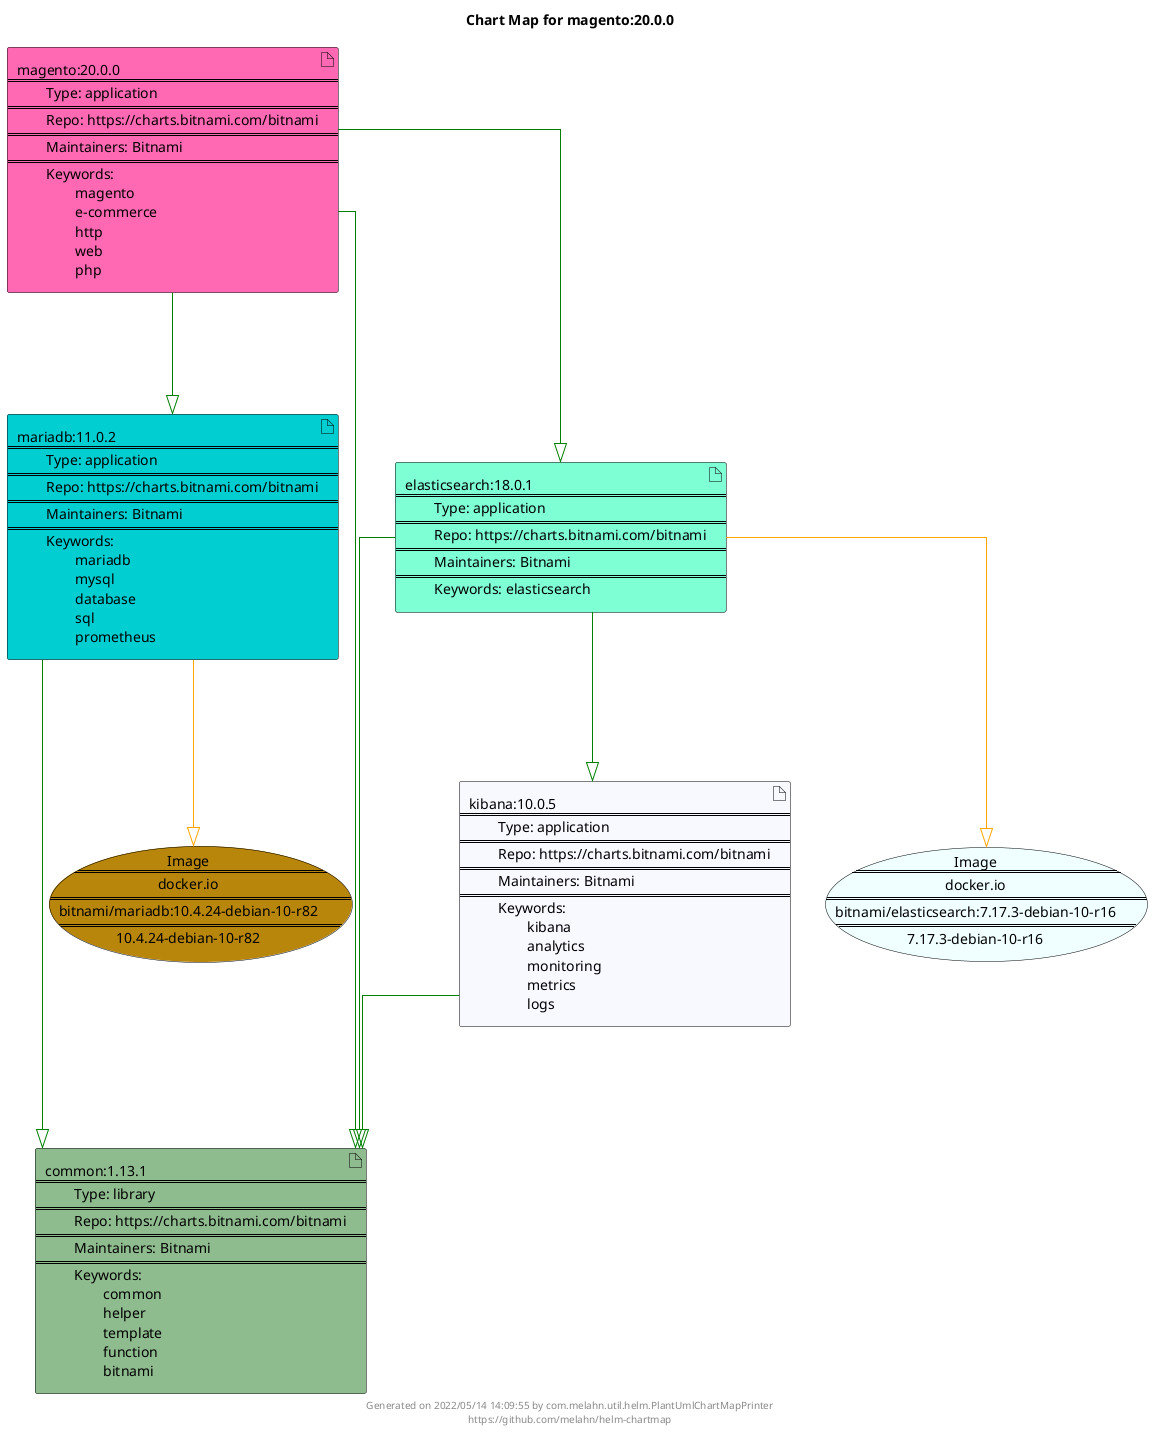 @startuml
skinparam linetype ortho
skinparam backgroundColor white
skinparam usecaseBorderColor black
skinparam usecaseArrowColor LightSlateGray
skinparam artifactBorderColor black
skinparam artifactArrowColor LightSlateGray

title Chart Map for magento:20.0.0

'There are 5 referenced Helm Charts
artifact "common:1.13.1\n====\n\tType: library\n====\n\tRepo: https://charts.bitnami.com/bitnami\n====\n\tMaintainers: Bitnami\n====\n\tKeywords: \n\t\tcommon\n\t\thelper\n\t\ttemplate\n\t\tfunction\n\t\tbitnami" as common_1_13_1 #DarkSeaGreen
artifact "mariadb:11.0.2\n====\n\tType: application\n====\n\tRepo: https://charts.bitnami.com/bitnami\n====\n\tMaintainers: Bitnami\n====\n\tKeywords: \n\t\tmariadb\n\t\tmysql\n\t\tdatabase\n\t\tsql\n\t\tprometheus" as mariadb_11_0_2 #DarkTurquoise
artifact "kibana:10.0.5\n====\n\tType: application\n====\n\tRepo: https://charts.bitnami.com/bitnami\n====\n\tMaintainers: Bitnami\n====\n\tKeywords: \n\t\tkibana\n\t\tanalytics\n\t\tmonitoring\n\t\tmetrics\n\t\tlogs" as kibana_10_0_5 #GhostWhite
artifact "elasticsearch:18.0.1\n====\n\tType: application\n====\n\tRepo: https://charts.bitnami.com/bitnami\n====\n\tMaintainers: Bitnami\n====\n\tKeywords: elasticsearch" as elasticsearch_18_0_1 #Aquamarine
artifact "magento:20.0.0\n====\n\tType: application\n====\n\tRepo: https://charts.bitnami.com/bitnami\n====\n\tMaintainers: Bitnami\n====\n\tKeywords: \n\t\tmagento\n\t\te-commerce\n\t\thttp\n\t\tweb\n\t\tphp" as magento_20_0_0 #HotPink

'There are 2 referenced Docker Images
usecase "Image\n====\ndocker.io\n====\nbitnami/elasticsearch:7.17.3-debian-10-r16\n====\n7.17.3-debian-10-r16" as docker_io_bitnami_elasticsearch_7_17_3_debian_10_r16 #Azure
usecase "Image\n====\ndocker.io\n====\nbitnami/mariadb:10.4.24-debian-10-r82\n====\n10.4.24-debian-10-r82" as docker_io_bitnami_mariadb_10_4_24_debian_10_r82 #DarkGoldenRod

'Chart Dependencies
magento_20_0_0--[#green]-|>mariadb_11_0_2
mariadb_11_0_2--[#green]-|>common_1_13_1
magento_20_0_0--[#green]-|>elasticsearch_18_0_1
elasticsearch_18_0_1--[#green]-|>kibana_10_0_5
kibana_10_0_5--[#green]-|>common_1_13_1
elasticsearch_18_0_1--[#green]-|>common_1_13_1
magento_20_0_0--[#green]-|>common_1_13_1
mariadb_11_0_2--[#orange]-|>docker_io_bitnami_mariadb_10_4_24_debian_10_r82
elasticsearch_18_0_1--[#orange]-|>docker_io_bitnami_elasticsearch_7_17_3_debian_10_r16

center footer Generated on 2022/05/14 14:09:55 by com.melahn.util.helm.PlantUmlChartMapPrinter\nhttps://github.com/melahn/helm-chartmap
@enduml

